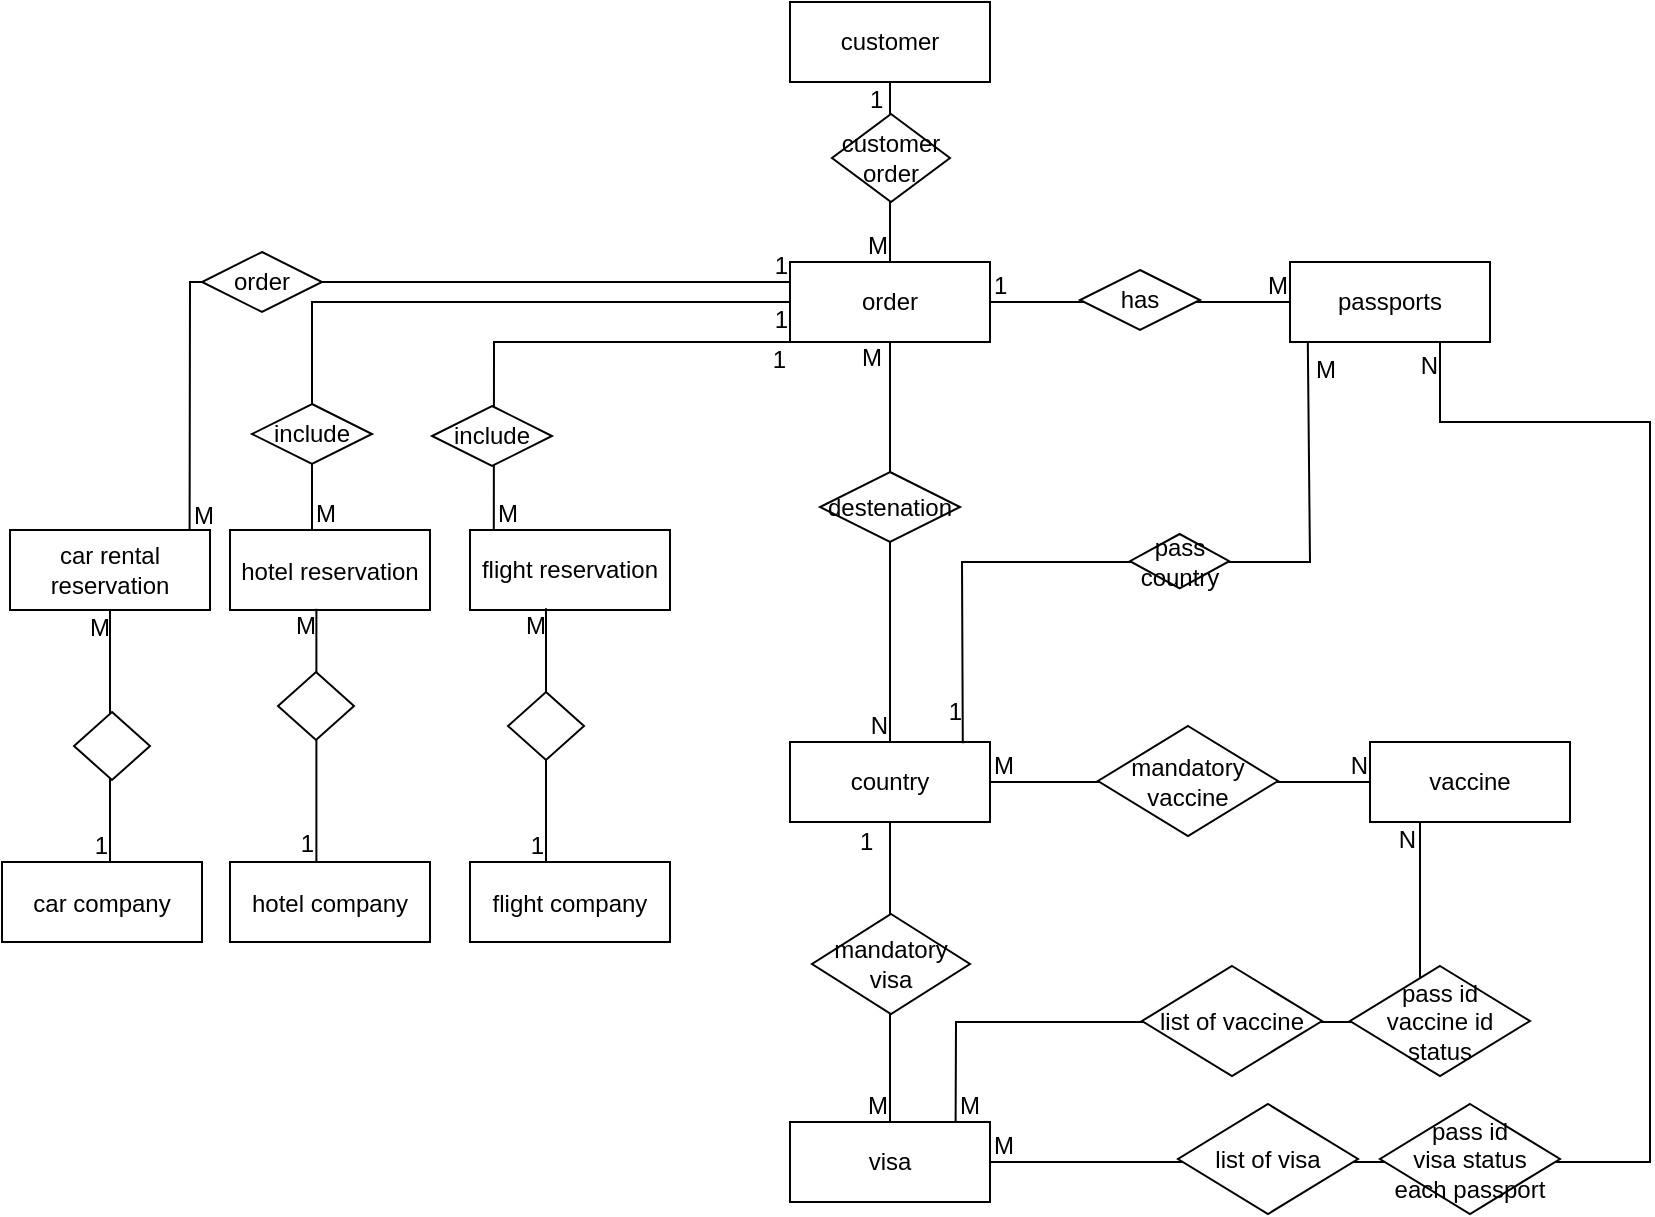 <mxfile version="21.2.2" type="github">
  <diagram id="R2lEEEUBdFMjLlhIrx00" name="Page-1">
    <mxGraphModel dx="2023" dy="506" grid="1" gridSize="10" guides="1" tooltips="1" connect="1" arrows="1" fold="1" page="1" pageScale="1" pageWidth="850" pageHeight="1100" math="0" shadow="0" extFonts="Permanent Marker^https://fonts.googleapis.com/css?family=Permanent+Marker">
      <root>
        <mxCell id="0" />
        <mxCell id="1" parent="0" />
        <mxCell id="SAlh1_uHHdO9KxUeJymk-1" value="order" style="whiteSpace=wrap;html=1;align=center;" vertex="1" parent="1">
          <mxGeometry x="380" y="210" width="100" height="40" as="geometry" />
        </mxCell>
        <mxCell id="SAlh1_uHHdO9KxUeJymk-2" value="passports" style="whiteSpace=wrap;html=1;align=center;" vertex="1" parent="1">
          <mxGeometry x="630" y="210" width="100" height="40" as="geometry" />
        </mxCell>
        <mxCell id="SAlh1_uHHdO9KxUeJymk-3" value="country" style="whiteSpace=wrap;html=1;align=center;" vertex="1" parent="1">
          <mxGeometry x="380" y="450" width="100" height="40" as="geometry" />
        </mxCell>
        <mxCell id="SAlh1_uHHdO9KxUeJymk-4" value="vaccine" style="whiteSpace=wrap;html=1;align=center;" vertex="1" parent="1">
          <mxGeometry x="670" y="450" width="100" height="40" as="geometry" />
        </mxCell>
        <mxCell id="SAlh1_uHHdO9KxUeJymk-6" value="hotel&amp;nbsp;&lt;span style=&quot;font-size:11.0pt;line-height:107%;font-family:&amp;quot;Segoe UI&amp;quot;,sans-serif;&lt;br/&gt;mso-fareast-font-family:Calibri;mso-fareast-theme-font:minor-latin;color:#374151;&lt;br/&gt;mso-ansi-language:EN-US;mso-fareast-language:EN-US;mso-bidi-language:HE&quot;&gt;&lt;/span&gt;reservation" style="whiteSpace=wrap;html=1;align=center;" vertex="1" parent="1">
          <mxGeometry x="100" y="344" width="100" height="40" as="geometry" />
        </mxCell>
        <mxCell id="SAlh1_uHHdO9KxUeJymk-7" value="flight reservation" style="whiteSpace=wrap;html=1;align=center;" vertex="1" parent="1">
          <mxGeometry x="220" y="344" width="100" height="40" as="geometry" />
        </mxCell>
        <mxCell id="SAlh1_uHHdO9KxUeJymk-8" value="" style="endArrow=none;html=1;rounded=0;exitX=1;exitY=0.5;exitDx=0;exitDy=0;entryX=0;entryY=0.5;entryDx=0;entryDy=0;" edge="1" parent="1" source="SAlh1_uHHdO9KxUeJymk-1" target="SAlh1_uHHdO9KxUeJymk-2">
          <mxGeometry relative="1" as="geometry">
            <mxPoint x="500" y="270" as="sourcePoint" />
            <mxPoint x="640" y="290" as="targetPoint" />
          </mxGeometry>
        </mxCell>
        <mxCell id="SAlh1_uHHdO9KxUeJymk-9" value="1" style="resizable=0;html=1;whiteSpace=wrap;align=left;verticalAlign=bottom;" connectable="0" vertex="1" parent="SAlh1_uHHdO9KxUeJymk-8">
          <mxGeometry x="-1" relative="1" as="geometry" />
        </mxCell>
        <mxCell id="SAlh1_uHHdO9KxUeJymk-10" value="M" style="resizable=0;html=1;whiteSpace=wrap;align=right;verticalAlign=bottom;" connectable="0" vertex="1" parent="SAlh1_uHHdO9KxUeJymk-8">
          <mxGeometry x="1" relative="1" as="geometry" />
        </mxCell>
        <mxCell id="SAlh1_uHHdO9KxUeJymk-11" value="has" style="shape=rhombus;perimeter=rhombusPerimeter;whiteSpace=wrap;html=1;align=center;" vertex="1" parent="1">
          <mxGeometry x="525" y="214" width="60" height="30" as="geometry" />
        </mxCell>
        <mxCell id="SAlh1_uHHdO9KxUeJymk-12" value="" style="endArrow=none;html=1;rounded=0;exitX=1;exitY=0.5;exitDx=0;exitDy=0;entryX=0;entryY=0.5;entryDx=0;entryDy=0;" edge="1" parent="1" source="SAlh1_uHHdO9KxUeJymk-3" target="SAlh1_uHHdO9KxUeJymk-4">
          <mxGeometry relative="1" as="geometry">
            <mxPoint x="550" y="500" as="sourcePoint" />
            <mxPoint x="710" y="500" as="targetPoint" />
          </mxGeometry>
        </mxCell>
        <mxCell id="SAlh1_uHHdO9KxUeJymk-13" value="M" style="resizable=0;html=1;whiteSpace=wrap;align=left;verticalAlign=bottom;" connectable="0" vertex="1" parent="SAlh1_uHHdO9KxUeJymk-12">
          <mxGeometry x="-1" relative="1" as="geometry" />
        </mxCell>
        <mxCell id="SAlh1_uHHdO9KxUeJymk-14" value="N" style="resizable=0;html=1;whiteSpace=wrap;align=right;verticalAlign=bottom;" connectable="0" vertex="1" parent="SAlh1_uHHdO9KxUeJymk-12">
          <mxGeometry x="1" relative="1" as="geometry" />
        </mxCell>
        <mxCell id="SAlh1_uHHdO9KxUeJymk-15" value="mandatory vaccine" style="shape=rhombus;perimeter=rhombusPerimeter;whiteSpace=wrap;html=1;align=center;" vertex="1" parent="1">
          <mxGeometry x="534" y="442" width="90" height="55" as="geometry" />
        </mxCell>
        <mxCell id="SAlh1_uHHdO9KxUeJymk-22" value="" style="endArrow=none;html=1;rounded=0;entryX=0.5;entryY=0;entryDx=0;entryDy=0;" edge="1" parent="1" source="SAlh1_uHHdO9KxUeJymk-1" target="SAlh1_uHHdO9KxUeJymk-3">
          <mxGeometry relative="1" as="geometry">
            <mxPoint x="430" y="370" as="sourcePoint" />
            <mxPoint x="680" y="480" as="targetPoint" />
          </mxGeometry>
        </mxCell>
        <mxCell id="SAlh1_uHHdO9KxUeJymk-23" value="M" style="resizable=0;html=1;whiteSpace=wrap;align=left;verticalAlign=bottom;" connectable="0" vertex="1" parent="SAlh1_uHHdO9KxUeJymk-22">
          <mxGeometry x="-1" relative="1" as="geometry">
            <mxPoint x="-16" y="16" as="offset" />
          </mxGeometry>
        </mxCell>
        <mxCell id="SAlh1_uHHdO9KxUeJymk-24" value="N" style="resizable=0;html=1;whiteSpace=wrap;align=right;verticalAlign=bottom;" connectable="0" vertex="1" parent="SAlh1_uHHdO9KxUeJymk-22">
          <mxGeometry x="1" relative="1" as="geometry" />
        </mxCell>
        <mxCell id="SAlh1_uHHdO9KxUeJymk-25" value="destenation" style="shape=rhombus;perimeter=rhombusPerimeter;whiteSpace=wrap;html=1;align=center;" vertex="1" parent="1">
          <mxGeometry x="395" y="315" width="70" height="35" as="geometry" />
        </mxCell>
        <mxCell id="SAlh1_uHHdO9KxUeJymk-27" value="" style="endArrow=none;html=1;rounded=0;exitX=0.5;exitY=0;exitDx=0;exitDy=0;entryX=0;entryY=0.5;entryDx=0;entryDy=0;" edge="1" parent="1" target="SAlh1_uHHdO9KxUeJymk-1">
          <mxGeometry relative="1" as="geometry">
            <mxPoint x="141" y="344" as="sourcePoint" />
            <mxPoint x="141" y="249" as="targetPoint" />
            <Array as="points">
              <mxPoint x="141" y="230" />
            </Array>
          </mxGeometry>
        </mxCell>
        <mxCell id="SAlh1_uHHdO9KxUeJymk-28" value="M" style="resizable=0;html=1;whiteSpace=wrap;align=left;verticalAlign=bottom;" connectable="0" vertex="1" parent="SAlh1_uHHdO9KxUeJymk-27">
          <mxGeometry x="-1" relative="1" as="geometry" />
        </mxCell>
        <mxCell id="SAlh1_uHHdO9KxUeJymk-29" value="1" style="resizable=0;html=1;whiteSpace=wrap;align=right;verticalAlign=bottom;" connectable="0" vertex="1" parent="SAlh1_uHHdO9KxUeJymk-27">
          <mxGeometry x="1" relative="1" as="geometry">
            <mxPoint y="17" as="offset" />
          </mxGeometry>
        </mxCell>
        <mxCell id="SAlh1_uHHdO9KxUeJymk-26" value="include" style="shape=rhombus;perimeter=rhombusPerimeter;whiteSpace=wrap;html=1;align=center;" vertex="1" parent="1">
          <mxGeometry x="111" y="281" width="60" height="30" as="geometry" />
        </mxCell>
        <mxCell id="SAlh1_uHHdO9KxUeJymk-31" value="" style="endArrow=none;html=1;rounded=0;entryX=0;entryY=0.25;entryDx=0;entryDy=0;exitX=0.898;exitY=0.046;exitDx=0;exitDy=0;exitPerimeter=0;" edge="1" parent="1" source="SAlh1_uHHdO9KxUeJymk-71" target="SAlh1_uHHdO9KxUeJymk-1">
          <mxGeometry relative="1" as="geometry">
            <mxPoint x="10" y="230" as="sourcePoint" />
            <mxPoint x="680" y="480" as="targetPoint" />
            <Array as="points">
              <mxPoint x="80" y="220" />
            </Array>
          </mxGeometry>
        </mxCell>
        <mxCell id="SAlh1_uHHdO9KxUeJymk-32" value="M" style="resizable=0;html=1;whiteSpace=wrap;align=left;verticalAlign=bottom;" connectable="0" vertex="1" parent="SAlh1_uHHdO9KxUeJymk-31">
          <mxGeometry x="-1" relative="1" as="geometry" />
        </mxCell>
        <mxCell id="SAlh1_uHHdO9KxUeJymk-33" value="1" style="resizable=0;html=1;whiteSpace=wrap;align=right;verticalAlign=bottom;" connectable="0" vertex="1" parent="SAlh1_uHHdO9KxUeJymk-31">
          <mxGeometry x="1" relative="1" as="geometry" />
        </mxCell>
        <mxCell id="SAlh1_uHHdO9KxUeJymk-30" value="order" style="shape=rhombus;perimeter=rhombusPerimeter;whiteSpace=wrap;html=1;align=center;" vertex="1" parent="1">
          <mxGeometry x="86" y="205" width="60" height="30" as="geometry" />
        </mxCell>
        <mxCell id="SAlh1_uHHdO9KxUeJymk-38" value="" style="endArrow=none;html=1;rounded=0;entryX=0;entryY=1;entryDx=0;entryDy=0;exitX=0.119;exitY=0.002;exitDx=0;exitDy=0;exitPerimeter=0;" edge="1" parent="1" source="SAlh1_uHHdO9KxUeJymk-7" target="SAlh1_uHHdO9KxUeJymk-1">
          <mxGeometry relative="1" as="geometry">
            <mxPoint x="230" y="345" as="sourcePoint" />
            <mxPoint x="230" y="249" as="targetPoint" />
            <Array as="points">
              <mxPoint x="232" y="250" />
            </Array>
          </mxGeometry>
        </mxCell>
        <mxCell id="SAlh1_uHHdO9KxUeJymk-39" value="M" style="resizable=0;html=1;whiteSpace=wrap;align=left;verticalAlign=bottom;" connectable="0" vertex="1" parent="SAlh1_uHHdO9KxUeJymk-38">
          <mxGeometry x="-1" relative="1" as="geometry" />
        </mxCell>
        <mxCell id="SAlh1_uHHdO9KxUeJymk-40" value="1" style="resizable=0;html=1;whiteSpace=wrap;align=right;verticalAlign=bottom;" connectable="0" vertex="1" parent="SAlh1_uHHdO9KxUeJymk-38">
          <mxGeometry x="1" relative="1" as="geometry">
            <mxPoint y="17" as="offset" />
          </mxGeometry>
        </mxCell>
        <mxCell id="SAlh1_uHHdO9KxUeJymk-41" value="include" style="shape=rhombus;perimeter=rhombusPerimeter;whiteSpace=wrap;html=1;align=center;" vertex="1" parent="1">
          <mxGeometry x="201" y="282" width="60" height="30" as="geometry" />
        </mxCell>
        <mxCell id="SAlh1_uHHdO9KxUeJymk-54" value="customer" style="whiteSpace=wrap;html=1;align=center;" vertex="1" parent="1">
          <mxGeometry x="380" y="80" width="100" height="40" as="geometry" />
        </mxCell>
        <mxCell id="SAlh1_uHHdO9KxUeJymk-55" value="visa" style="whiteSpace=wrap;html=1;align=center;" vertex="1" parent="1">
          <mxGeometry x="380" y="640" width="100" height="40" as="geometry" />
        </mxCell>
        <mxCell id="SAlh1_uHHdO9KxUeJymk-57" value="" style="endArrow=none;html=1;rounded=0;exitX=0.5;exitY=1;exitDx=0;exitDy=0;" edge="1" parent="1" source="SAlh1_uHHdO9KxUeJymk-54" target="SAlh1_uHHdO9KxUeJymk-1">
          <mxGeometry relative="1" as="geometry">
            <mxPoint x="490" y="240" as="sourcePoint" />
            <mxPoint x="640" y="240" as="targetPoint" />
          </mxGeometry>
        </mxCell>
        <mxCell id="SAlh1_uHHdO9KxUeJymk-58" value="1" style="resizable=0;html=1;whiteSpace=wrap;align=left;verticalAlign=bottom;" connectable="0" vertex="1" parent="SAlh1_uHHdO9KxUeJymk-57">
          <mxGeometry x="-1" relative="1" as="geometry">
            <mxPoint x="-12" y="17" as="offset" />
          </mxGeometry>
        </mxCell>
        <mxCell id="SAlh1_uHHdO9KxUeJymk-59" value="M" style="resizable=0;html=1;whiteSpace=wrap;align=right;verticalAlign=bottom;" connectable="0" vertex="1" parent="SAlh1_uHHdO9KxUeJymk-57">
          <mxGeometry x="1" relative="1" as="geometry" />
        </mxCell>
        <mxCell id="SAlh1_uHHdO9KxUeJymk-56" value="customer order" style="shape=rhombus;perimeter=rhombusPerimeter;whiteSpace=wrap;html=1;align=center;" vertex="1" parent="1">
          <mxGeometry x="401" y="136" width="59" height="44" as="geometry" />
        </mxCell>
        <mxCell id="SAlh1_uHHdO9KxUeJymk-60" value="" style="endArrow=none;html=1;rounded=0;exitX=0.5;exitY=1;exitDx=0;exitDy=0;" edge="1" parent="1" source="SAlh1_uHHdO9KxUeJymk-3" target="SAlh1_uHHdO9KxUeJymk-55">
          <mxGeometry relative="1" as="geometry">
            <mxPoint x="490" y="525" as="sourcePoint" />
            <mxPoint x="680" y="525" as="targetPoint" />
          </mxGeometry>
        </mxCell>
        <mxCell id="SAlh1_uHHdO9KxUeJymk-61" value="1" style="resizable=0;html=1;whiteSpace=wrap;align=left;verticalAlign=bottom;" connectable="0" vertex="1" parent="SAlh1_uHHdO9KxUeJymk-60">
          <mxGeometry x="-1" relative="1" as="geometry">
            <mxPoint x="-17" y="18" as="offset" />
          </mxGeometry>
        </mxCell>
        <mxCell id="SAlh1_uHHdO9KxUeJymk-62" value="M" style="resizable=0;html=1;whiteSpace=wrap;align=right;verticalAlign=bottom;" connectable="0" vertex="1" parent="SAlh1_uHHdO9KxUeJymk-60">
          <mxGeometry x="1" relative="1" as="geometry" />
        </mxCell>
        <mxCell id="SAlh1_uHHdO9KxUeJymk-63" value="mandatory visa" style="shape=rhombus;perimeter=rhombusPerimeter;whiteSpace=wrap;html=1;align=center;" vertex="1" parent="1">
          <mxGeometry x="391" y="536" width="79" height="50" as="geometry" />
        </mxCell>
        <mxCell id="SAlh1_uHHdO9KxUeJymk-67" value="" style="endArrow=none;html=1;rounded=0;entryX=0.864;entryY=0.017;entryDx=0;entryDy=0;entryPerimeter=0;exitX=0.089;exitY=0.991;exitDx=0;exitDy=0;exitPerimeter=0;" edge="1" parent="1" source="SAlh1_uHHdO9KxUeJymk-2" target="SAlh1_uHHdO9KxUeJymk-3">
          <mxGeometry relative="1" as="geometry">
            <mxPoint x="640" y="260" as="sourcePoint" />
            <mxPoint x="470" y="430" as="targetPoint" />
            <Array as="points">
              <mxPoint x="640" y="360" />
              <mxPoint x="466" y="360" />
            </Array>
          </mxGeometry>
        </mxCell>
        <mxCell id="SAlh1_uHHdO9KxUeJymk-68" value="M" style="resizable=0;html=1;whiteSpace=wrap;align=left;verticalAlign=bottom;" connectable="0" vertex="1" parent="SAlh1_uHHdO9KxUeJymk-67">
          <mxGeometry x="-1" relative="1" as="geometry">
            <mxPoint x="2" y="23" as="offset" />
          </mxGeometry>
        </mxCell>
        <mxCell id="SAlh1_uHHdO9KxUeJymk-69" value="1" style="resizable=0;html=1;whiteSpace=wrap;align=right;verticalAlign=bottom;" connectable="0" vertex="1" parent="SAlh1_uHHdO9KxUeJymk-67">
          <mxGeometry x="1" relative="1" as="geometry">
            <mxPoint x="1" y="-7" as="offset" />
          </mxGeometry>
        </mxCell>
        <mxCell id="SAlh1_uHHdO9KxUeJymk-70" value="pass country" style="shape=rhombus;perimeter=rhombusPerimeter;whiteSpace=wrap;html=1;align=center;rotation=0;" vertex="1" parent="1">
          <mxGeometry x="550" y="346" width="49.64" height="27.18" as="geometry" />
        </mxCell>
        <mxCell id="SAlh1_uHHdO9KxUeJymk-71" value="car rental reservation" style="whiteSpace=wrap;html=1;align=center;" vertex="1" parent="1">
          <mxGeometry x="-10" y="344" width="100" height="40" as="geometry" />
        </mxCell>
        <mxCell id="SAlh1_uHHdO9KxUeJymk-72" value="hotel&amp;nbsp;&lt;span style=&quot;font-size:11.0pt;line-height:107%;font-family:&amp;quot;Segoe UI&amp;quot;,sans-serif;&lt;br/&gt;mso-fareast-font-family:Calibri;mso-fareast-theme-font:minor-latin;color:#374151;&lt;br/&gt;mso-ansi-language:EN-US;mso-fareast-language:EN-US;mso-bidi-language:HE&quot;&gt;&lt;/span&gt;company" style="whiteSpace=wrap;html=1;align=center;" vertex="1" parent="1">
          <mxGeometry x="100" y="510" width="100" height="40" as="geometry" />
        </mxCell>
        <mxCell id="SAlh1_uHHdO9KxUeJymk-73" value="car&amp;nbsp;&lt;span style=&quot;font-size:11.0pt;line-height:107%;font-family:&amp;quot;Segoe UI&amp;quot;,sans-serif;&lt;br/&gt;mso-fareast-font-family:Calibri;mso-fareast-theme-font:minor-latin;color:#374151;&lt;br/&gt;mso-ansi-language:EN-US;mso-fareast-language:EN-US;mso-bidi-language:HE&quot;&gt;&lt;/span&gt;company" style="whiteSpace=wrap;html=1;align=center;" vertex="1" parent="1">
          <mxGeometry x="-14" y="510" width="100" height="40" as="geometry" />
        </mxCell>
        <mxCell id="SAlh1_uHHdO9KxUeJymk-74" value="flight&amp;nbsp;&lt;span style=&quot;font-size:11.0pt;line-height:107%;font-family:&amp;quot;Segoe UI&amp;quot;,sans-serif;&lt;br/&gt;mso-fareast-font-family:Calibri;mso-fareast-theme-font:minor-latin;color:#374151;&lt;br/&gt;mso-ansi-language:EN-US;mso-fareast-language:EN-US;mso-bidi-language:HE&quot;&gt;&lt;/span&gt;company" style="whiteSpace=wrap;html=1;align=center;" vertex="1" parent="1">
          <mxGeometry x="220" y="510" width="100" height="40" as="geometry" />
        </mxCell>
        <mxCell id="SAlh1_uHHdO9KxUeJymk-75" value="" style="endArrow=none;html=1;rounded=0;exitX=0.432;exitY=0.985;exitDx=0;exitDy=0;exitPerimeter=0;entryX=0.432;entryY=-0.004;entryDx=0;entryDy=0;entryPerimeter=0;" edge="1" parent="1" source="SAlh1_uHHdO9KxUeJymk-6" target="SAlh1_uHHdO9KxUeJymk-72">
          <mxGeometry relative="1" as="geometry">
            <mxPoint x="141" y="425" as="sourcePoint" />
            <mxPoint x="141" y="515" as="targetPoint" />
          </mxGeometry>
        </mxCell>
        <mxCell id="SAlh1_uHHdO9KxUeJymk-76" value="M" style="resizable=0;html=1;whiteSpace=wrap;align=left;verticalAlign=bottom;" connectable="0" vertex="1" parent="SAlh1_uHHdO9KxUeJymk-75">
          <mxGeometry x="-1" relative="1" as="geometry">
            <mxPoint x="-12" y="17" as="offset" />
          </mxGeometry>
        </mxCell>
        <mxCell id="SAlh1_uHHdO9KxUeJymk-77" value="1" style="resizable=0;html=1;whiteSpace=wrap;align=right;verticalAlign=bottom;" connectable="0" vertex="1" parent="SAlh1_uHHdO9KxUeJymk-75">
          <mxGeometry x="1" relative="1" as="geometry" />
        </mxCell>
        <mxCell id="SAlh1_uHHdO9KxUeJymk-78" value="" style="shape=rhombus;perimeter=rhombusPerimeter;whiteSpace=wrap;html=1;align=center;" vertex="1" parent="1">
          <mxGeometry x="124" y="415" width="38" height="34" as="geometry" />
        </mxCell>
        <mxCell id="SAlh1_uHHdO9KxUeJymk-79" value="" style="endArrow=none;html=1;rounded=0;exitX=1;exitY=0.5;exitDx=0;exitDy=0;entryX=0.75;entryY=1;entryDx=0;entryDy=0;" edge="1" parent="1" source="SAlh1_uHHdO9KxUeJymk-55" target="SAlh1_uHHdO9KxUeJymk-2">
          <mxGeometry relative="1" as="geometry">
            <mxPoint x="520" y="588" as="sourcePoint" />
            <mxPoint x="710" y="588" as="targetPoint" />
            <Array as="points">
              <mxPoint x="810" y="660" />
              <mxPoint x="810" y="290" />
              <mxPoint x="705" y="290" />
            </Array>
          </mxGeometry>
        </mxCell>
        <mxCell id="SAlh1_uHHdO9KxUeJymk-80" value="M" style="resizable=0;html=1;whiteSpace=wrap;align=left;verticalAlign=bottom;" connectable="0" vertex="1" parent="SAlh1_uHHdO9KxUeJymk-79">
          <mxGeometry x="-1" relative="1" as="geometry" />
        </mxCell>
        <mxCell id="SAlh1_uHHdO9KxUeJymk-81" value="N" style="resizable=0;html=1;whiteSpace=wrap;align=right;verticalAlign=bottom;" connectable="0" vertex="1" parent="SAlh1_uHHdO9KxUeJymk-79">
          <mxGeometry x="1" relative="1" as="geometry">
            <mxPoint y="20" as="offset" />
          </mxGeometry>
        </mxCell>
        <mxCell id="SAlh1_uHHdO9KxUeJymk-82" value="list of visa" style="shape=rhombus;perimeter=rhombusPerimeter;whiteSpace=wrap;html=1;align=center;" vertex="1" parent="1">
          <mxGeometry x="574" y="631" width="90" height="55" as="geometry" />
        </mxCell>
        <mxCell id="SAlh1_uHHdO9KxUeJymk-83" value="pass id&lt;br&gt;visa status&lt;br&gt;each passport" style="shape=rhombus;perimeter=rhombusPerimeter;whiteSpace=wrap;html=1;align=center;" vertex="1" parent="1">
          <mxGeometry x="675" y="631" width="90" height="55" as="geometry" />
        </mxCell>
        <mxCell id="SAlh1_uHHdO9KxUeJymk-87" value="" style="endArrow=none;html=1;rounded=0;exitX=0.828;exitY=0.003;exitDx=0;exitDy=0;entryX=0.25;entryY=1;entryDx=0;entryDy=0;exitPerimeter=0;" edge="1" parent="1" source="SAlh1_uHHdO9KxUeJymk-55" target="SAlh1_uHHdO9KxUeJymk-4">
          <mxGeometry relative="1" as="geometry">
            <mxPoint x="490" y="480" as="sourcePoint" />
            <mxPoint x="680" y="480" as="targetPoint" />
            <Array as="points">
              <mxPoint x="463" y="590" />
              <mxPoint x="695" y="590" />
            </Array>
          </mxGeometry>
        </mxCell>
        <mxCell id="SAlh1_uHHdO9KxUeJymk-88" value="M" style="resizable=0;html=1;whiteSpace=wrap;align=left;verticalAlign=bottom;" connectable="0" vertex="1" parent="SAlh1_uHHdO9KxUeJymk-87">
          <mxGeometry x="-1" relative="1" as="geometry" />
        </mxCell>
        <mxCell id="SAlh1_uHHdO9KxUeJymk-89" value="N" style="resizable=0;html=1;whiteSpace=wrap;align=right;verticalAlign=bottom;" connectable="0" vertex="1" parent="SAlh1_uHHdO9KxUeJymk-87">
          <mxGeometry x="1" relative="1" as="geometry">
            <mxPoint x="-1" y="17" as="offset" />
          </mxGeometry>
        </mxCell>
        <mxCell id="SAlh1_uHHdO9KxUeJymk-90" value="list of vaccine" style="shape=rhombus;perimeter=rhombusPerimeter;whiteSpace=wrap;html=1;align=center;" vertex="1" parent="1">
          <mxGeometry x="556" y="562" width="90" height="55" as="geometry" />
        </mxCell>
        <mxCell id="SAlh1_uHHdO9KxUeJymk-91" value="pass id&lt;br&gt;vaccine id&lt;br&gt;status" style="shape=rhombus;perimeter=rhombusPerimeter;whiteSpace=wrap;html=1;align=center;" vertex="1" parent="1">
          <mxGeometry x="660" y="562" width="90" height="55" as="geometry" />
        </mxCell>
        <mxCell id="SAlh1_uHHdO9KxUeJymk-92" value="" style="endArrow=none;html=1;rounded=0;exitX=0.38;exitY=0.979;exitDx=0;exitDy=0;exitPerimeter=0;entryX=0.38;entryY=0.014;entryDx=0;entryDy=0;entryPerimeter=0;" edge="1" parent="1" source="SAlh1_uHHdO9KxUeJymk-7" target="SAlh1_uHHdO9KxUeJymk-74">
          <mxGeometry relative="1" as="geometry">
            <mxPoint x="259" y="393" as="sourcePoint" />
            <mxPoint x="259" y="500" as="targetPoint" />
          </mxGeometry>
        </mxCell>
        <mxCell id="SAlh1_uHHdO9KxUeJymk-93" value="M" style="resizable=0;html=1;whiteSpace=wrap;align=left;verticalAlign=bottom;" connectable="0" vertex="1" parent="SAlh1_uHHdO9KxUeJymk-92">
          <mxGeometry x="-1" relative="1" as="geometry">
            <mxPoint x="-12" y="17" as="offset" />
          </mxGeometry>
        </mxCell>
        <mxCell id="SAlh1_uHHdO9KxUeJymk-94" value="1" style="resizable=0;html=1;whiteSpace=wrap;align=right;verticalAlign=bottom;" connectable="0" vertex="1" parent="SAlh1_uHHdO9KxUeJymk-92">
          <mxGeometry x="1" relative="1" as="geometry" />
        </mxCell>
        <mxCell id="SAlh1_uHHdO9KxUeJymk-95" value="" style="shape=rhombus;perimeter=rhombusPerimeter;whiteSpace=wrap;html=1;align=center;" vertex="1" parent="1">
          <mxGeometry x="239" y="425" width="38" height="34" as="geometry" />
        </mxCell>
        <mxCell id="SAlh1_uHHdO9KxUeJymk-96" value="" style="endArrow=none;html=1;rounded=0;exitX=0.5;exitY=1;exitDx=0;exitDy=0;" edge="1" parent="1" source="SAlh1_uHHdO9KxUeJymk-71">
          <mxGeometry relative="1" as="geometry">
            <mxPoint x="36" y="403" as="sourcePoint" />
            <mxPoint x="40" y="510" as="targetPoint" />
          </mxGeometry>
        </mxCell>
        <mxCell id="SAlh1_uHHdO9KxUeJymk-97" value="M" style="resizable=0;html=1;whiteSpace=wrap;align=left;verticalAlign=bottom;" connectable="0" vertex="1" parent="SAlh1_uHHdO9KxUeJymk-96">
          <mxGeometry x="-1" relative="1" as="geometry">
            <mxPoint x="-12" y="17" as="offset" />
          </mxGeometry>
        </mxCell>
        <mxCell id="SAlh1_uHHdO9KxUeJymk-98" value="1" style="resizable=0;html=1;whiteSpace=wrap;align=right;verticalAlign=bottom;" connectable="0" vertex="1" parent="SAlh1_uHHdO9KxUeJymk-96">
          <mxGeometry x="1" relative="1" as="geometry" />
        </mxCell>
        <mxCell id="SAlh1_uHHdO9KxUeJymk-99" value="" style="shape=rhombus;perimeter=rhombusPerimeter;whiteSpace=wrap;html=1;align=center;" vertex="1" parent="1">
          <mxGeometry x="22" y="435" width="38" height="34" as="geometry" />
        </mxCell>
      </root>
    </mxGraphModel>
  </diagram>
</mxfile>
